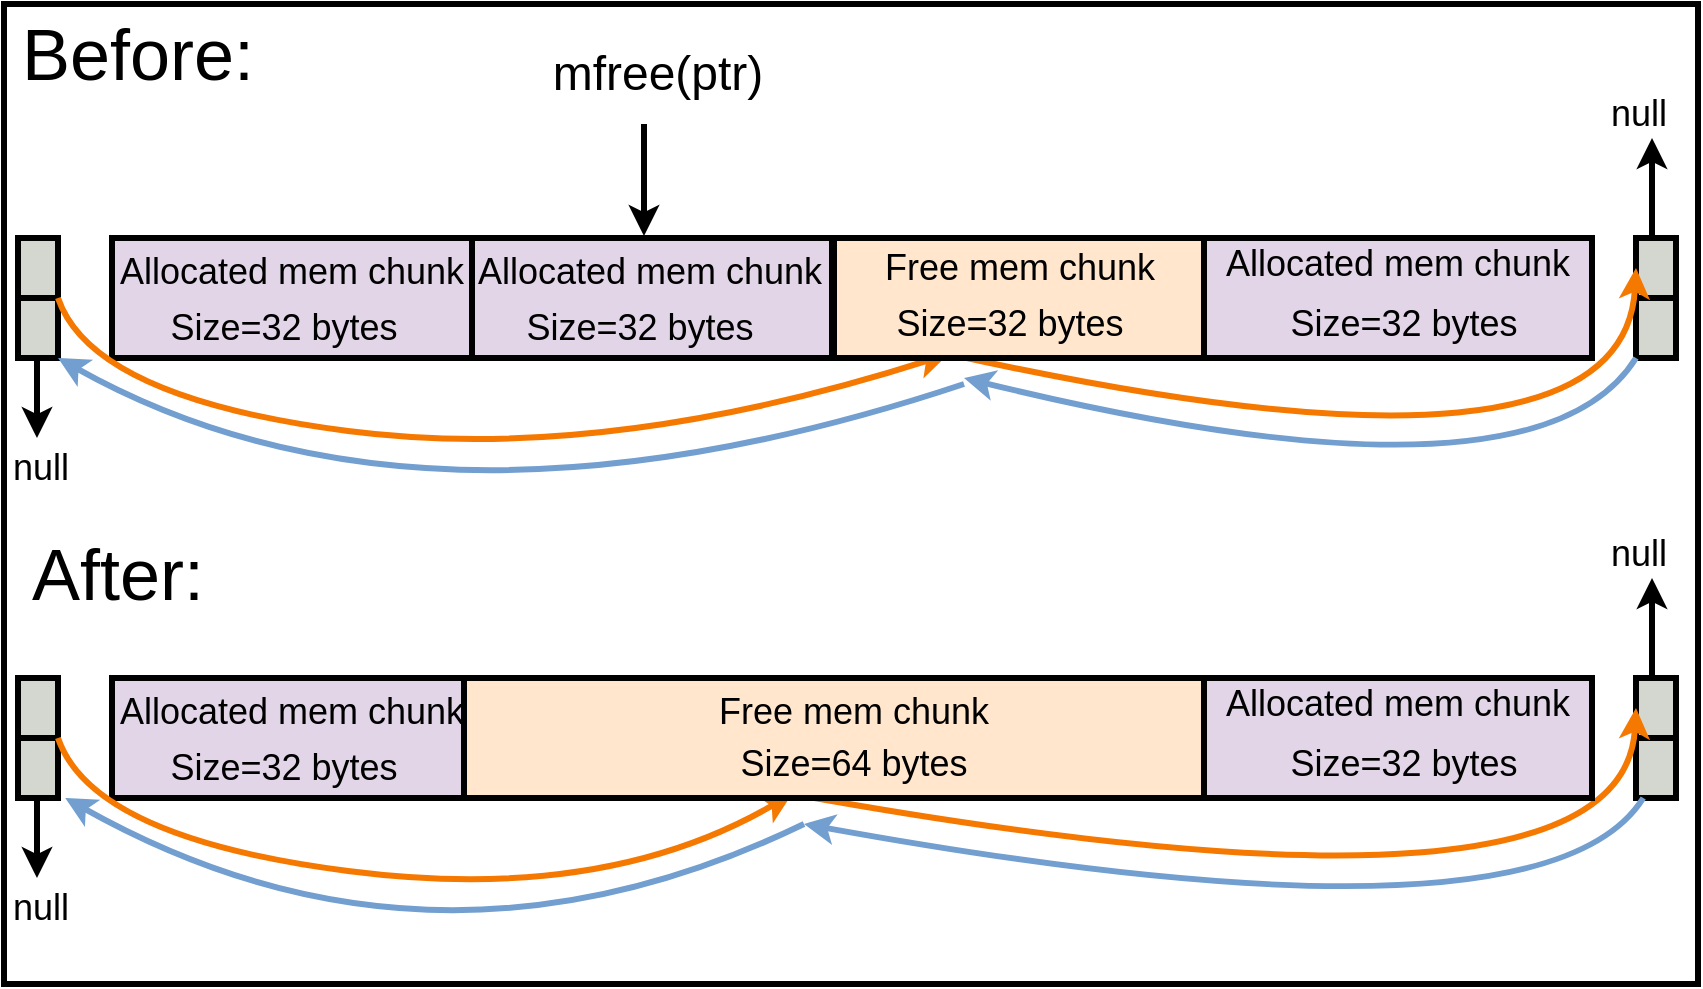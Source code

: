 <mxfile version="21.6.6" type="device">
  <diagram name="Page-1" id="aGrNsAUD6rLRG3-fpc4p">
    <mxGraphModel dx="2217" dy="751" grid="1" gridSize="10" guides="1" tooltips="1" connect="1" arrows="1" fold="1" page="1" pageScale="1" pageWidth="850" pageHeight="1100" math="0" shadow="0">
      <root>
        <mxCell id="0" />
        <mxCell id="1" parent="0" />
        <mxCell id="Dw3qF6tHwgRVVZFkppPR-358" value="" style="rounded=0;whiteSpace=wrap;html=1;strokeWidth=3;fillColor=none;" vertex="1" parent="1">
          <mxGeometry y="180" width="847" height="490" as="geometry" />
        </mxCell>
        <mxCell id="Dw3qF6tHwgRVVZFkppPR-285" value="&lt;font style=&quot;font-size: 36px;&quot;&gt;Before:&lt;/font&gt;" style="text;html=1;strokeColor=none;fillColor=none;align=center;verticalAlign=middle;whiteSpace=wrap;rounded=0;" vertex="1" parent="1">
          <mxGeometry x="37" y="190" width="60" height="30" as="geometry" />
        </mxCell>
        <mxCell id="Dw3qF6tHwgRVVZFkppPR-329" value="" style="rounded=0;whiteSpace=wrap;html=1;strokeWidth=3;" vertex="1" parent="1">
          <mxGeometry x="64" y="297" width="730" height="60" as="geometry" />
        </mxCell>
        <mxCell id="Dw3qF6tHwgRVVZFkppPR-330" value="" style="rounded=0;whiteSpace=wrap;html=1;strokeWidth=3;fillColor=#e1d5e7;strokeColor=default;" vertex="1" parent="1">
          <mxGeometry x="54" y="297" width="180" height="60" as="geometry" />
        </mxCell>
        <mxCell id="Dw3qF6tHwgRVVZFkppPR-331" value="&lt;div&gt;&lt;font style=&quot;font-size: 18px;&quot;&gt;Allocated mem chunk&lt;/font&gt;&lt;/div&gt;" style="text;html=1;strokeColor=none;fillColor=none;align=center;verticalAlign=middle;whiteSpace=wrap;rounded=0;" vertex="1" parent="1">
          <mxGeometry x="39" y="299" width="210" height="30" as="geometry" />
        </mxCell>
        <mxCell id="Dw3qF6tHwgRVVZFkppPR-332" value="&lt;font style=&quot;font-size: 18px;&quot;&gt;Size=32 bytes&lt;br&gt;&lt;/font&gt;" style="text;html=1;strokeColor=none;fillColor=none;align=center;verticalAlign=middle;whiteSpace=wrap;rounded=0;" vertex="1" parent="1">
          <mxGeometry x="76" y="327" width="128" height="30" as="geometry" />
        </mxCell>
        <mxCell id="Dw3qF6tHwgRVVZFkppPR-333" value="" style="rounded=0;whiteSpace=wrap;html=1;strokeWidth=3;fillColor=#d3d7cf;" vertex="1" parent="1">
          <mxGeometry x="7" y="297" width="20" height="60" as="geometry" />
        </mxCell>
        <mxCell id="Dw3qF6tHwgRVVZFkppPR-334" value="" style="endArrow=none;html=1;rounded=0;strokeWidth=3;entryX=1;entryY=0.5;entryDx=0;entryDy=0;" edge="1" parent="1" target="Dw3qF6tHwgRVVZFkppPR-333">
          <mxGeometry width="50" height="50" relative="1" as="geometry">
            <mxPoint x="7" y="327" as="sourcePoint" />
            <mxPoint x="57" y="277" as="targetPoint" />
          </mxGeometry>
        </mxCell>
        <mxCell id="Dw3qF6tHwgRVVZFkppPR-335" value="" style="rounded=0;whiteSpace=wrap;html=1;strokeWidth=3;fillColor=#d3d7cf;" vertex="1" parent="1">
          <mxGeometry x="816" y="297" width="20" height="60" as="geometry" />
        </mxCell>
        <mxCell id="Dw3qF6tHwgRVVZFkppPR-336" value="" style="endArrow=none;html=1;rounded=0;strokeWidth=3;entryX=1;entryY=0.5;entryDx=0;entryDy=0;" edge="1" parent="1" target="Dw3qF6tHwgRVVZFkppPR-335">
          <mxGeometry width="50" height="50" relative="1" as="geometry">
            <mxPoint x="816" y="327" as="sourcePoint" />
            <mxPoint x="866" y="277" as="targetPoint" />
          </mxGeometry>
        </mxCell>
        <mxCell id="Dw3qF6tHwgRVVZFkppPR-337" value="" style="endArrow=classic;html=1;rounded=0;strokeWidth=3;" edge="1" parent="1">
          <mxGeometry width="50" height="50" relative="1" as="geometry">
            <mxPoint x="16.5" y="357" as="sourcePoint" />
            <mxPoint x="16.5" y="397" as="targetPoint" />
          </mxGeometry>
        </mxCell>
        <mxCell id="Dw3qF6tHwgRVVZFkppPR-338" value="&lt;font style=&quot;font-size: 18px;&quot;&gt;null&lt;br&gt;&lt;/font&gt;" style="text;html=1;strokeColor=none;fillColor=none;align=center;verticalAlign=middle;whiteSpace=wrap;rounded=0;" vertex="1" parent="1">
          <mxGeometry y="397" width="37" height="30" as="geometry" />
        </mxCell>
        <mxCell id="Dw3qF6tHwgRVVZFkppPR-339" value="" style="curved=1;endArrow=classic;html=1;rounded=0;strokeWidth=3;exitX=1;exitY=0.5;exitDx=0;exitDy=0;strokeColor=#f57900;entryX=0.25;entryY=1;entryDx=0;entryDy=0;" edge="1" parent="1" source="Dw3qF6tHwgRVVZFkppPR-333" target="Dw3qF6tHwgRVVZFkppPR-349">
          <mxGeometry width="50" height="50" relative="1" as="geometry">
            <mxPoint x="426.5" y="390" as="sourcePoint" />
            <mxPoint x="687" y="367" as="targetPoint" />
            <Array as="points">
              <mxPoint x="44" y="377" />
              <mxPoint x="300" y="410" />
            </Array>
          </mxGeometry>
        </mxCell>
        <mxCell id="Dw3qF6tHwgRVVZFkppPR-340" value="" style="curved=1;endArrow=classic;html=1;rounded=0;strokeWidth=3;entryX=0;entryY=0.25;entryDx=0;entryDy=0;strokeColor=#f57900;exitX=0.25;exitY=1;exitDx=0;exitDy=0;" edge="1" parent="1" source="Dw3qF6tHwgRVVZFkppPR-349" target="Dw3qF6tHwgRVVZFkppPR-335">
          <mxGeometry width="50" height="50" relative="1" as="geometry">
            <mxPoint x="697" y="367" as="sourcePoint" />
            <mxPoint x="1185.75" y="357" as="targetPoint" />
            <Array as="points">
              <mxPoint x="810" y="430" />
            </Array>
          </mxGeometry>
        </mxCell>
        <mxCell id="Dw3qF6tHwgRVVZFkppPR-341" value="" style="endArrow=classic;html=1;rounded=0;strokeWidth=3;" edge="1" parent="1">
          <mxGeometry width="50" height="50" relative="1" as="geometry">
            <mxPoint x="824" y="297" as="sourcePoint" />
            <mxPoint x="824" y="247" as="targetPoint" />
          </mxGeometry>
        </mxCell>
        <mxCell id="Dw3qF6tHwgRVVZFkppPR-342" value="" style="curved=1;endArrow=classic;html=1;rounded=0;exitX=0.5;exitY=1;exitDx=0;exitDy=0;strokeWidth=3;strokeColor=#729fcf;" edge="1" parent="1">
          <mxGeometry width="50" height="50" relative="1" as="geometry">
            <mxPoint x="816" y="357" as="sourcePoint" />
            <mxPoint x="480" y="367" as="targetPoint" />
            <Array as="points">
              <mxPoint x="766" y="437" />
            </Array>
          </mxGeometry>
        </mxCell>
        <mxCell id="Dw3qF6tHwgRVVZFkppPR-344" value="" style="rounded=0;whiteSpace=wrap;html=1;strokeWidth=3;fillColor=#e1d5e7;" vertex="1" parent="1">
          <mxGeometry x="234" y="297" width="180" height="60" as="geometry" />
        </mxCell>
        <mxCell id="Dw3qF6tHwgRVVZFkppPR-345" value="&lt;font style=&quot;font-size: 18px;&quot;&gt;Size=32 bytes&lt;br&gt;&lt;/font&gt;" style="text;html=1;strokeColor=none;fillColor=none;align=center;verticalAlign=middle;whiteSpace=wrap;rounded=0;" vertex="1" parent="1">
          <mxGeometry x="256" y="327" width="124" height="30" as="geometry" />
        </mxCell>
        <mxCell id="Dw3qF6tHwgRVVZFkppPR-346" value="&lt;font style=&quot;font-size: 18px;&quot;&gt;Allocated mem chunk&lt;/font&gt;" style="text;html=1;strokeColor=none;fillColor=none;align=center;verticalAlign=middle;whiteSpace=wrap;rounded=0;" vertex="1" parent="1">
          <mxGeometry x="217.5" y="301" width="209.5" height="26" as="geometry" />
        </mxCell>
        <mxCell id="Dw3qF6tHwgRVVZFkppPR-347" value="" style="rounded=0;whiteSpace=wrap;html=1;strokeWidth=3;fillColor=#ffe6cc;strokeColor=default;" vertex="1" parent="1">
          <mxGeometry x="415" y="297" width="185" height="60" as="geometry" />
        </mxCell>
        <mxCell id="Dw3qF6tHwgRVVZFkppPR-348" value="" style="rounded=0;whiteSpace=wrap;html=1;strokeWidth=3;fillColor=#e1d5e7;strokeColor=default;" vertex="1" parent="1">
          <mxGeometry x="600" y="297" width="194" height="60" as="geometry" />
        </mxCell>
        <mxCell id="Dw3qF6tHwgRVVZFkppPR-349" value="&lt;font style=&quot;font-size: 18px;&quot;&gt;Size=32 bytes&lt;br&gt;&lt;/font&gt;" style="text;html=1;strokeColor=none;fillColor=none;align=center;verticalAlign=middle;whiteSpace=wrap;rounded=0;" vertex="1" parent="1">
          <mxGeometry x="441.25" y="325" width="124" height="30" as="geometry" />
        </mxCell>
        <mxCell id="Dw3qF6tHwgRVVZFkppPR-350" value="&lt;font style=&quot;font-size: 18px;&quot;&gt;Free mem chunk&lt;/font&gt;" style="text;html=1;strokeColor=none;fillColor=none;align=center;verticalAlign=middle;whiteSpace=wrap;rounded=0;" vertex="1" parent="1">
          <mxGeometry x="402.75" y="299" width="209.5" height="26" as="geometry" />
        </mxCell>
        <mxCell id="Dw3qF6tHwgRVVZFkppPR-351" value="&lt;font style=&quot;font-size: 18px;&quot;&gt;Allocated mem chunk&lt;/font&gt;" style="text;html=1;strokeColor=none;fillColor=none;align=center;verticalAlign=middle;whiteSpace=wrap;rounded=0;" vertex="1" parent="1">
          <mxGeometry x="608" y="295" width="178" height="30" as="geometry" />
        </mxCell>
        <mxCell id="Dw3qF6tHwgRVVZFkppPR-352" value="&lt;font style=&quot;font-size: 18px;&quot;&gt;Size=32 bytes&lt;br&gt;&lt;/font&gt;" style="text;html=1;strokeColor=none;fillColor=none;align=center;verticalAlign=middle;whiteSpace=wrap;rounded=0;" vertex="1" parent="1">
          <mxGeometry x="627" y="325" width="146" height="30" as="geometry" />
        </mxCell>
        <mxCell id="Dw3qF6tHwgRVVZFkppPR-353" value="&lt;font style=&quot;font-size: 24px;&quot;&gt;mfree(ptr)&lt;/font&gt;" style="text;html=1;strokeColor=none;fillColor=none;align=center;verticalAlign=middle;whiteSpace=wrap;rounded=0;" vertex="1" parent="1">
          <mxGeometry x="297" y="200" width="60" height="30" as="geometry" />
        </mxCell>
        <mxCell id="Dw3qF6tHwgRVVZFkppPR-354" value="" style="endArrow=classic;html=1;rounded=0;strokeWidth=3;" edge="1" parent="1">
          <mxGeometry width="50" height="50" relative="1" as="geometry">
            <mxPoint x="320" y="240" as="sourcePoint" />
            <mxPoint x="320" y="296" as="targetPoint" />
          </mxGeometry>
        </mxCell>
        <mxCell id="Dw3qF6tHwgRVVZFkppPR-360" value="" style="curved=1;endArrow=classic;html=1;rounded=0;strokeWidth=3;strokeColor=#729fcf;entryX=1;entryY=1;entryDx=0;entryDy=0;" edge="1" parent="1" target="Dw3qF6tHwgRVVZFkppPR-333">
          <mxGeometry width="50" height="50" relative="1" as="geometry">
            <mxPoint x="480" y="370" as="sourcePoint" />
            <mxPoint x="54" y="377.5" as="targetPoint" />
            <Array as="points">
              <mxPoint x="210" y="460" />
            </Array>
          </mxGeometry>
        </mxCell>
        <mxCell id="Dw3qF6tHwgRVVZFkppPR-363" value="" style="rounded=0;whiteSpace=wrap;html=1;strokeWidth=3;" vertex="1" parent="1">
          <mxGeometry x="64" y="517" width="730" height="60" as="geometry" />
        </mxCell>
        <mxCell id="Dw3qF6tHwgRVVZFkppPR-364" value="" style="rounded=0;whiteSpace=wrap;html=1;strokeWidth=3;fillColor=#e1d5e7;strokeColor=default;" vertex="1" parent="1">
          <mxGeometry x="54" y="517" width="180" height="60" as="geometry" />
        </mxCell>
        <mxCell id="Dw3qF6tHwgRVVZFkppPR-365" value="&lt;div&gt;&lt;font style=&quot;font-size: 18px;&quot;&gt;Allocated mem chunk&lt;/font&gt;&lt;/div&gt;" style="text;html=1;strokeColor=none;fillColor=none;align=center;verticalAlign=middle;whiteSpace=wrap;rounded=0;" vertex="1" parent="1">
          <mxGeometry x="39" y="519" width="210" height="30" as="geometry" />
        </mxCell>
        <mxCell id="Dw3qF6tHwgRVVZFkppPR-366" value="&lt;font style=&quot;font-size: 18px;&quot;&gt;Size=32 bytes&lt;br&gt;&lt;/font&gt;" style="text;html=1;strokeColor=none;fillColor=none;align=center;verticalAlign=middle;whiteSpace=wrap;rounded=0;" vertex="1" parent="1">
          <mxGeometry x="76" y="547" width="128" height="30" as="geometry" />
        </mxCell>
        <mxCell id="Dw3qF6tHwgRVVZFkppPR-367" value="" style="rounded=0;whiteSpace=wrap;html=1;strokeWidth=3;fillColor=#d3d7cf;" vertex="1" parent="1">
          <mxGeometry x="7" y="517" width="20" height="60" as="geometry" />
        </mxCell>
        <mxCell id="Dw3qF6tHwgRVVZFkppPR-368" value="" style="endArrow=none;html=1;rounded=0;strokeWidth=3;entryX=1;entryY=0.5;entryDx=0;entryDy=0;" edge="1" parent="1" target="Dw3qF6tHwgRVVZFkppPR-367">
          <mxGeometry width="50" height="50" relative="1" as="geometry">
            <mxPoint x="7" y="547" as="sourcePoint" />
            <mxPoint x="57" y="497" as="targetPoint" />
          </mxGeometry>
        </mxCell>
        <mxCell id="Dw3qF6tHwgRVVZFkppPR-369" value="" style="rounded=0;whiteSpace=wrap;html=1;strokeWidth=3;fillColor=#d3d7cf;" vertex="1" parent="1">
          <mxGeometry x="816" y="517" width="20" height="60" as="geometry" />
        </mxCell>
        <mxCell id="Dw3qF6tHwgRVVZFkppPR-370" value="" style="endArrow=none;html=1;rounded=0;strokeWidth=3;entryX=1;entryY=0.5;entryDx=0;entryDy=0;" edge="1" parent="1" target="Dw3qF6tHwgRVVZFkppPR-369">
          <mxGeometry width="50" height="50" relative="1" as="geometry">
            <mxPoint x="816" y="547" as="sourcePoint" />
            <mxPoint x="866" y="497" as="targetPoint" />
          </mxGeometry>
        </mxCell>
        <mxCell id="Dw3qF6tHwgRVVZFkppPR-371" value="" style="endArrow=classic;html=1;rounded=0;strokeWidth=3;" edge="1" parent="1">
          <mxGeometry width="50" height="50" relative="1" as="geometry">
            <mxPoint x="16.5" y="577" as="sourcePoint" />
            <mxPoint x="16.5" y="617" as="targetPoint" />
          </mxGeometry>
        </mxCell>
        <mxCell id="Dw3qF6tHwgRVVZFkppPR-372" value="&lt;font style=&quot;font-size: 18px;&quot;&gt;null&lt;br&gt;&lt;/font&gt;" style="text;html=1;strokeColor=none;fillColor=none;align=center;verticalAlign=middle;whiteSpace=wrap;rounded=0;" vertex="1" parent="1">
          <mxGeometry y="617" width="37" height="30" as="geometry" />
        </mxCell>
        <mxCell id="Dw3qF6tHwgRVVZFkppPR-373" value="" style="curved=1;endArrow=classic;html=1;rounded=0;strokeWidth=3;exitX=1;exitY=0.5;exitDx=0;exitDy=0;strokeColor=#f57900;entryX=0.25;entryY=1;entryDx=0;entryDy=0;" edge="1" parent="1" source="Dw3qF6tHwgRVVZFkppPR-367" target="Dw3qF6tHwgRVVZFkppPR-381">
          <mxGeometry width="50" height="50" relative="1" as="geometry">
            <mxPoint x="426.5" y="610" as="sourcePoint" />
            <mxPoint x="687" y="587" as="targetPoint" />
            <Array as="points">
              <mxPoint x="44" y="597" />
              <mxPoint x="300" y="630" />
            </Array>
          </mxGeometry>
        </mxCell>
        <mxCell id="Dw3qF6tHwgRVVZFkppPR-374" value="" style="curved=1;endArrow=classic;html=1;rounded=0;strokeWidth=3;entryX=0;entryY=0.25;entryDx=0;entryDy=0;strokeColor=#f57900;exitX=0.25;exitY=1;exitDx=0;exitDy=0;" edge="1" parent="1" source="Dw3qF6tHwgRVVZFkppPR-381" target="Dw3qF6tHwgRVVZFkppPR-369">
          <mxGeometry width="50" height="50" relative="1" as="geometry">
            <mxPoint x="697" y="587" as="sourcePoint" />
            <mxPoint x="1185.75" y="577" as="targetPoint" />
            <Array as="points">
              <mxPoint x="810" y="650" />
            </Array>
          </mxGeometry>
        </mxCell>
        <mxCell id="Dw3qF6tHwgRVVZFkppPR-375" value="" style="endArrow=classic;html=1;rounded=0;strokeWidth=3;" edge="1" parent="1">
          <mxGeometry width="50" height="50" relative="1" as="geometry">
            <mxPoint x="824" y="517" as="sourcePoint" />
            <mxPoint x="824" y="467" as="targetPoint" />
          </mxGeometry>
        </mxCell>
        <mxCell id="Dw3qF6tHwgRVVZFkppPR-376" value="" style="rounded=0;whiteSpace=wrap;html=1;strokeWidth=3;fillColor=#e1d5e7;" vertex="1" parent="1">
          <mxGeometry x="234" y="517" width="180" height="60" as="geometry" />
        </mxCell>
        <mxCell id="Dw3qF6tHwgRVVZFkppPR-379" value="" style="rounded=0;whiteSpace=wrap;html=1;strokeWidth=3;fillColor=#ffe6cc;strokeColor=default;" vertex="1" parent="1">
          <mxGeometry x="230" y="517" width="370" height="60" as="geometry" />
        </mxCell>
        <mxCell id="Dw3qF6tHwgRVVZFkppPR-380" value="" style="rounded=0;whiteSpace=wrap;html=1;strokeWidth=3;fillColor=#e1d5e7;strokeColor=default;" vertex="1" parent="1">
          <mxGeometry x="600" y="517" width="194" height="60" as="geometry" />
        </mxCell>
        <mxCell id="Dw3qF6tHwgRVVZFkppPR-381" value="&lt;font style=&quot;font-size: 18px;&quot;&gt;Size=64 bytes&lt;br&gt;&lt;/font&gt;" style="text;html=1;strokeColor=none;fillColor=none;align=center;verticalAlign=middle;whiteSpace=wrap;rounded=0;" vertex="1" parent="1">
          <mxGeometry x="363" y="545" width="124" height="30" as="geometry" />
        </mxCell>
        <mxCell id="Dw3qF6tHwgRVVZFkppPR-382" value="&lt;font style=&quot;font-size: 18px;&quot;&gt;Free mem chunk&lt;/font&gt;" style="text;html=1;strokeColor=none;fillColor=none;align=center;verticalAlign=middle;whiteSpace=wrap;rounded=0;" vertex="1" parent="1">
          <mxGeometry x="334" y="521" width="182.25" height="26" as="geometry" />
        </mxCell>
        <mxCell id="Dw3qF6tHwgRVVZFkppPR-383" value="&lt;font style=&quot;font-size: 18px;&quot;&gt;Allocated mem chunk&lt;/font&gt;" style="text;html=1;strokeColor=none;fillColor=none;align=center;verticalAlign=middle;whiteSpace=wrap;rounded=0;" vertex="1" parent="1">
          <mxGeometry x="608" y="515" width="178" height="30" as="geometry" />
        </mxCell>
        <mxCell id="Dw3qF6tHwgRVVZFkppPR-384" value="&lt;font style=&quot;font-size: 18px;&quot;&gt;Size=32 bytes&lt;br&gt;&lt;/font&gt;" style="text;html=1;strokeColor=none;fillColor=none;align=center;verticalAlign=middle;whiteSpace=wrap;rounded=0;" vertex="1" parent="1">
          <mxGeometry x="627" y="545" width="146" height="30" as="geometry" />
        </mxCell>
        <mxCell id="Dw3qF6tHwgRVVZFkppPR-385" value="&lt;font style=&quot;font-size: 36px;&quot;&gt;After:&lt;/font&gt;" style="text;html=1;strokeColor=none;fillColor=none;align=center;verticalAlign=middle;whiteSpace=wrap;rounded=0;" vertex="1" parent="1">
          <mxGeometry x="27" y="450" width="60" height="30" as="geometry" />
        </mxCell>
        <mxCell id="Dw3qF6tHwgRVVZFkppPR-387" value="" style="curved=1;endArrow=classic;html=1;rounded=0;exitX=0.5;exitY=1;exitDx=0;exitDy=0;strokeWidth=3;strokeColor=#729fcf;" edge="1" parent="1">
          <mxGeometry width="50" height="50" relative="1" as="geometry">
            <mxPoint x="819.63" y="577" as="sourcePoint" />
            <mxPoint x="400" y="590" as="targetPoint" />
            <Array as="points">
              <mxPoint x="769.63" y="657" />
            </Array>
          </mxGeometry>
        </mxCell>
        <mxCell id="Dw3qF6tHwgRVVZFkppPR-388" value="" style="curved=1;endArrow=classic;html=1;rounded=0;strokeWidth=3;strokeColor=#729fcf;entryX=1;entryY=1;entryDx=0;entryDy=0;" edge="1" parent="1">
          <mxGeometry width="50" height="50" relative="1" as="geometry">
            <mxPoint x="400" y="590" as="sourcePoint" />
            <mxPoint x="30.63" y="577" as="targetPoint" />
            <Array as="points">
              <mxPoint x="213.63" y="680" />
            </Array>
          </mxGeometry>
        </mxCell>
        <mxCell id="Dw3qF6tHwgRVVZFkppPR-389" value="&lt;font style=&quot;font-size: 18px;&quot;&gt;null&lt;br&gt;&lt;/font&gt;" style="text;html=1;strokeColor=none;fillColor=none;align=center;verticalAlign=middle;whiteSpace=wrap;rounded=0;" vertex="1" parent="1">
          <mxGeometry x="799" y="440" width="37" height="30" as="geometry" />
        </mxCell>
        <mxCell id="Dw3qF6tHwgRVVZFkppPR-390" value="&lt;font style=&quot;font-size: 18px;&quot;&gt;null&lt;br&gt;&lt;/font&gt;" style="text;html=1;strokeColor=none;fillColor=none;align=center;verticalAlign=middle;whiteSpace=wrap;rounded=0;" vertex="1" parent="1">
          <mxGeometry x="799" y="220" width="37" height="30" as="geometry" />
        </mxCell>
      </root>
    </mxGraphModel>
  </diagram>
</mxfile>
